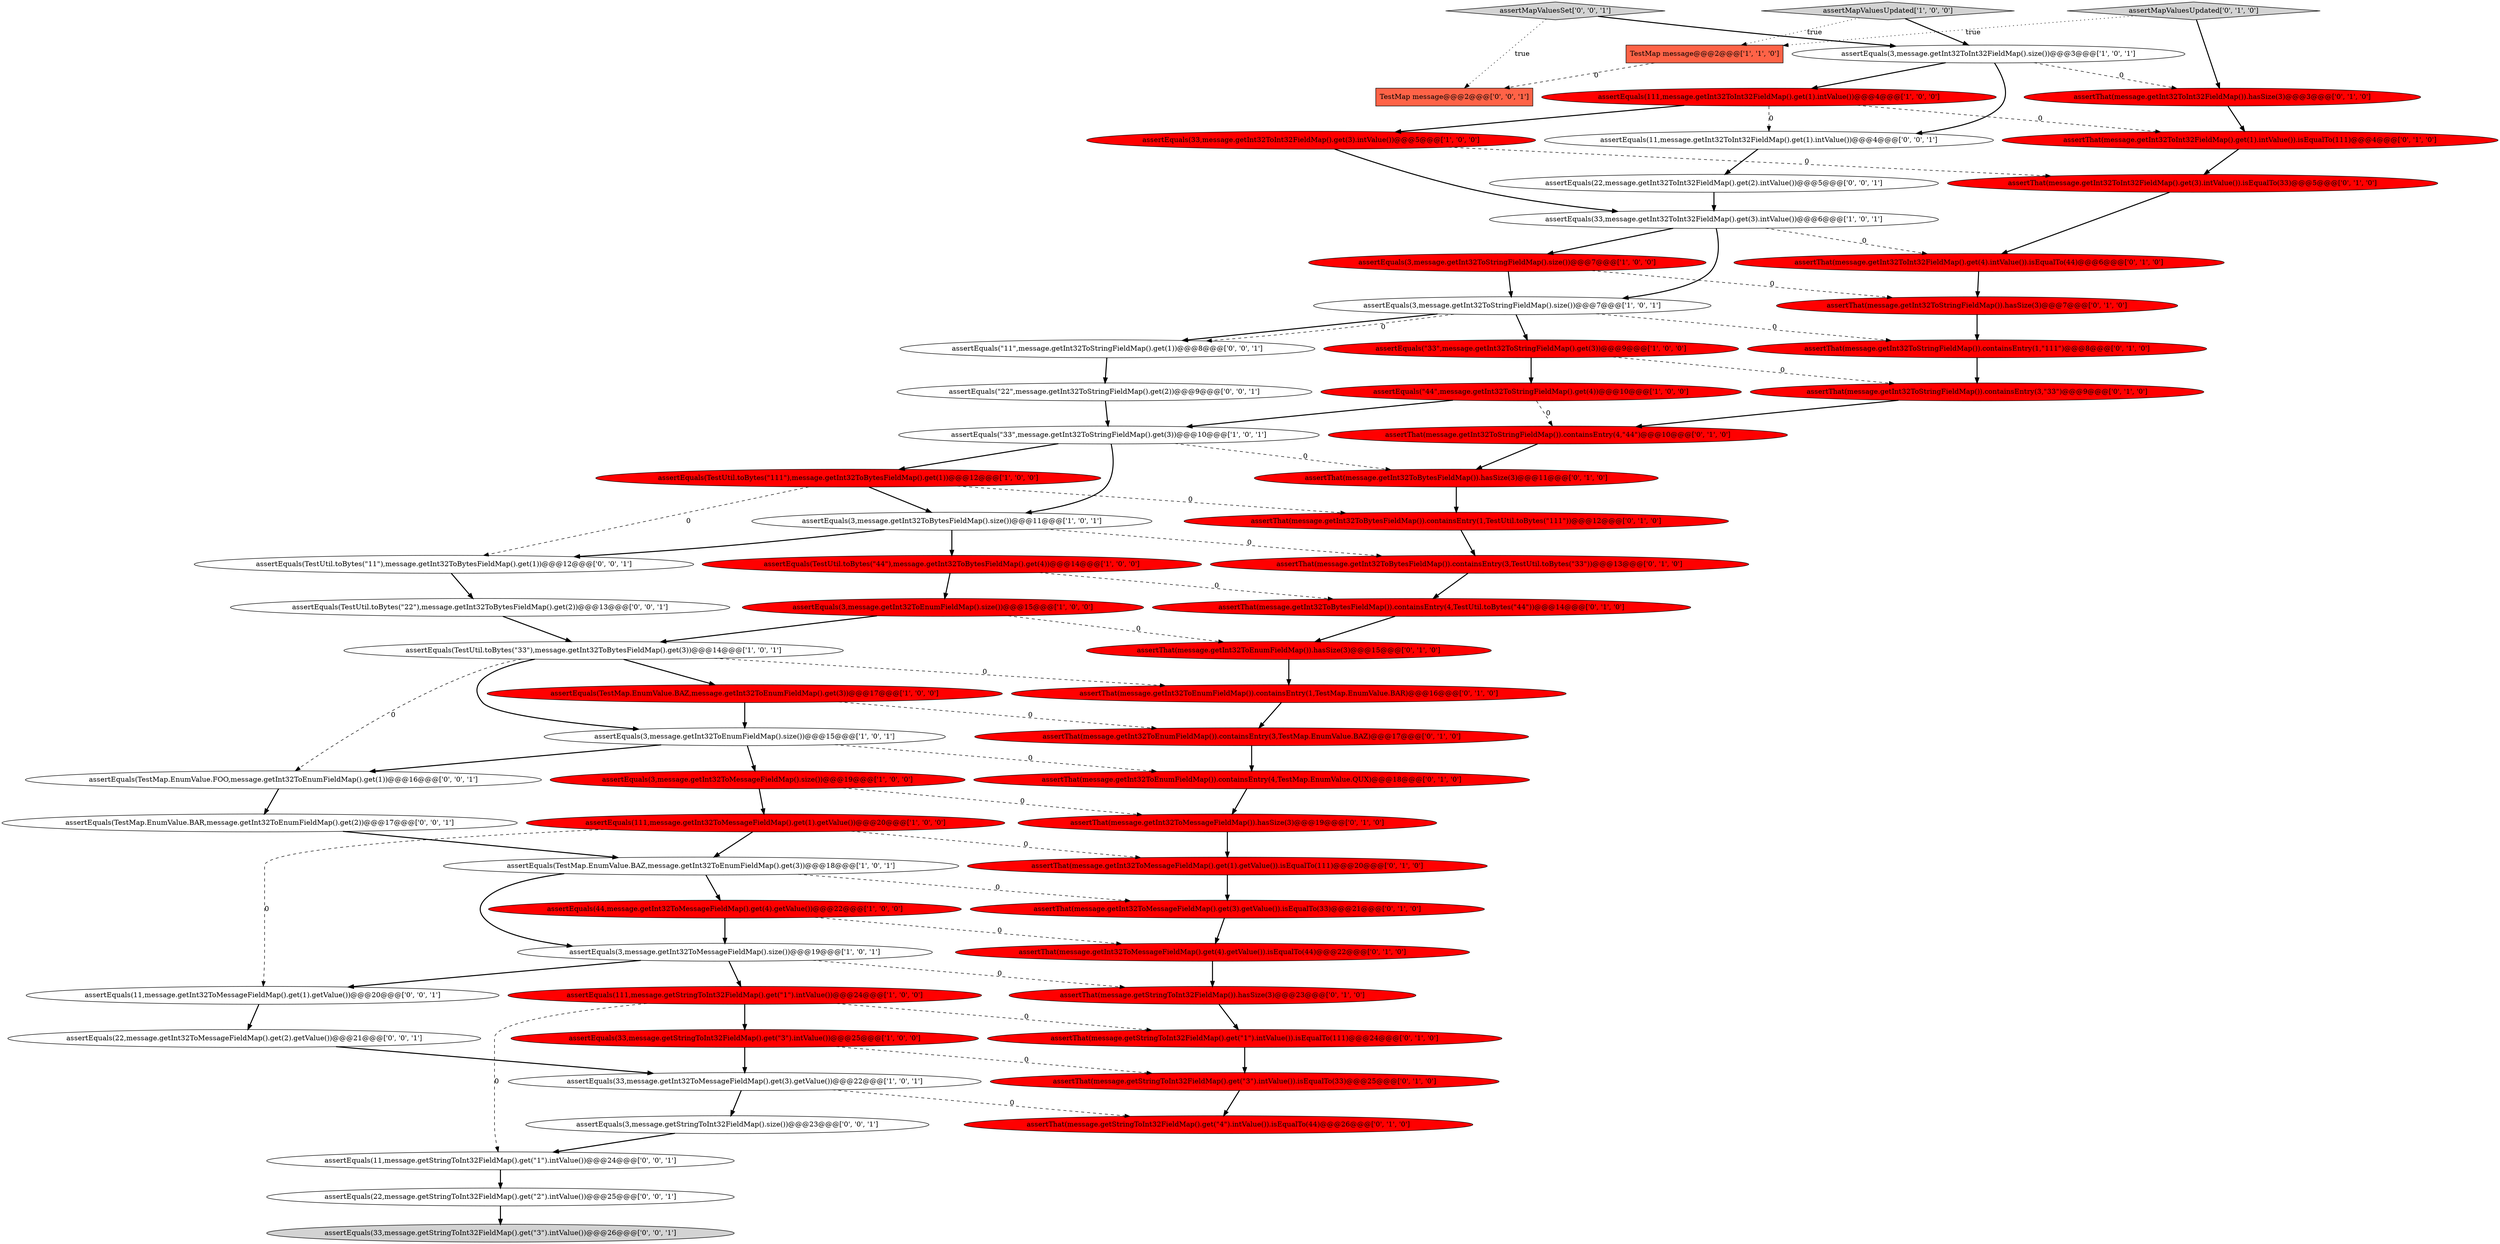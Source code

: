 digraph {
60 [style = filled, label = "assertEquals(TestUtil.toBytes(\"22\"),message.getInt32ToBytesFieldMap().get(2))@@@13@@@['0', '0', '1']", fillcolor = white, shape = ellipse image = "AAA0AAABBB3BBB"];
65 [style = filled, label = "assertEquals(22,message.getStringToInt32FieldMap().get(\"2\").intValue())@@@25@@@['0', '0', '1']", fillcolor = white, shape = ellipse image = "AAA0AAABBB3BBB"];
58 [style = filled, label = "assertEquals(22,message.getInt32ToInt32FieldMap().get(2).intValue())@@@5@@@['0', '0', '1']", fillcolor = white, shape = ellipse image = "AAA0AAABBB3BBB"];
33 [style = filled, label = "assertThat(message.getInt32ToMessageFieldMap()).hasSize(3)@@@19@@@['0', '1', '0']", fillcolor = red, shape = ellipse image = "AAA1AAABBB2BBB"];
37 [style = filled, label = "assertThat(message.getInt32ToStringFieldMap()).containsEntry(4,\"44\")@@@10@@@['0', '1', '0']", fillcolor = red, shape = ellipse image = "AAA1AAABBB2BBB"];
6 [style = filled, label = "assertEquals(33,message.getInt32ToInt32FieldMap().get(3).intValue())@@@5@@@['1', '0', '0']", fillcolor = red, shape = ellipse image = "AAA1AAABBB1BBB"];
66 [style = filled, label = "assertEquals(TestMap.EnumValue.FOO,message.getInt32ToEnumFieldMap().get(1))@@@16@@@['0', '0', '1']", fillcolor = white, shape = ellipse image = "AAA0AAABBB3BBB"];
53 [style = filled, label = "assertEquals(33,message.getStringToInt32FieldMap().get(\"3\").intValue())@@@26@@@['0', '0', '1']", fillcolor = lightgray, shape = ellipse image = "AAA0AAABBB3BBB"];
48 [style = filled, label = "assertThat(message.getStringToInt32FieldMap()).hasSize(3)@@@23@@@['0', '1', '0']", fillcolor = red, shape = ellipse image = "AAA1AAABBB2BBB"];
31 [style = filled, label = "assertThat(message.getInt32ToInt32FieldMap().get(1).intValue()).isEqualTo(111)@@@4@@@['0', '1', '0']", fillcolor = red, shape = ellipse image = "AAA1AAABBB2BBB"];
19 [style = filled, label = "assertEquals(33,message.getInt32ToMessageFieldMap().get(3).getValue())@@@22@@@['1', '0', '1']", fillcolor = white, shape = ellipse image = "AAA0AAABBB1BBB"];
17 [style = filled, label = "assertEquals(TestUtil.toBytes(\"111\"),message.getInt32ToBytesFieldMap().get(1))@@@12@@@['1', '0', '0']", fillcolor = red, shape = ellipse image = "AAA1AAABBB1BBB"];
54 [style = filled, label = "assertEquals(\"11\",message.getInt32ToStringFieldMap().get(1))@@@8@@@['0', '0', '1']", fillcolor = white, shape = ellipse image = "AAA0AAABBB3BBB"];
1 [style = filled, label = "assertEquals(TestUtil.toBytes(\"44\"),message.getInt32ToBytesFieldMap().get(4))@@@14@@@['1', '0', '0']", fillcolor = red, shape = ellipse image = "AAA1AAABBB1BBB"];
40 [style = filled, label = "assertThat(message.getInt32ToEnumFieldMap()).containsEntry(4,TestMap.EnumValue.QUX)@@@18@@@['0', '1', '0']", fillcolor = red, shape = ellipse image = "AAA1AAABBB2BBB"];
42 [style = filled, label = "assertThat(message.getStringToInt32FieldMap().get(\"1\").intValue()).isEqualTo(111)@@@24@@@['0', '1', '0']", fillcolor = red, shape = ellipse image = "AAA1AAABBB2BBB"];
44 [style = filled, label = "assertThat(message.getInt32ToStringFieldMap()).hasSize(3)@@@7@@@['0', '1', '0']", fillcolor = red, shape = ellipse image = "AAA1AAABBB2BBB"];
47 [style = filled, label = "assertThat(message.getInt32ToEnumFieldMap()).containsEntry(1,TestMap.EnumValue.BAR)@@@16@@@['0', '1', '0']", fillcolor = red, shape = ellipse image = "AAA1AAABBB2BBB"];
51 [style = filled, label = "assertEquals(TestMap.EnumValue.BAR,message.getInt32ToEnumFieldMap().get(2))@@@17@@@['0', '0', '1']", fillcolor = white, shape = ellipse image = "AAA0AAABBB3BBB"];
52 [style = filled, label = "assertEquals(3,message.getStringToInt32FieldMap().size())@@@23@@@['0', '0', '1']", fillcolor = white, shape = ellipse image = "AAA0AAABBB3BBB"];
56 [style = filled, label = "assertEquals(11,message.getInt32ToInt32FieldMap().get(1).intValue())@@@4@@@['0', '0', '1']", fillcolor = white, shape = ellipse image = "AAA0AAABBB3BBB"];
8 [style = filled, label = "assertEquals(33,message.getInt32ToInt32FieldMap().get(3).intValue())@@@6@@@['1', '0', '1']", fillcolor = white, shape = ellipse image = "AAA0AAABBB1BBB"];
30 [style = filled, label = "assertThat(message.getInt32ToBytesFieldMap()).hasSize(3)@@@11@@@['0', '1', '0']", fillcolor = red, shape = ellipse image = "AAA1AAABBB2BBB"];
34 [style = filled, label = "assertThat(message.getInt32ToMessageFieldMap().get(3).getValue()).isEqualTo(33)@@@21@@@['0', '1', '0']", fillcolor = red, shape = ellipse image = "AAA1AAABBB2BBB"];
49 [style = filled, label = "assertThat(message.getInt32ToEnumFieldMap()).containsEntry(3,TestMap.EnumValue.BAZ)@@@17@@@['0', '1', '0']", fillcolor = red, shape = ellipse image = "AAA1AAABBB2BBB"];
18 [style = filled, label = "assertEquals(3,message.getInt32ToStringFieldMap().size())@@@7@@@['1', '0', '0']", fillcolor = red, shape = ellipse image = "AAA1AAABBB1BBB"];
20 [style = filled, label = "assertEquals(44,message.getInt32ToMessageFieldMap().get(4).getValue())@@@22@@@['1', '0', '0']", fillcolor = red, shape = ellipse image = "AAA1AAABBB1BBB"];
57 [style = filled, label = "assertEquals(22,message.getInt32ToMessageFieldMap().get(2).getValue())@@@21@@@['0', '0', '1']", fillcolor = white, shape = ellipse image = "AAA0AAABBB3BBB"];
5 [style = filled, label = "assertEquals(3,message.getInt32ToMessageFieldMap().size())@@@19@@@['1', '0', '0']", fillcolor = red, shape = ellipse image = "AAA1AAABBB1BBB"];
16 [style = filled, label = "assertEquals(3,message.getInt32ToBytesFieldMap().size())@@@11@@@['1', '0', '1']", fillcolor = white, shape = ellipse image = "AAA0AAABBB1BBB"];
50 [style = filled, label = "assertThat(message.getStringToInt32FieldMap().get(\"3\").intValue()).isEqualTo(33)@@@25@@@['0', '1', '0']", fillcolor = red, shape = ellipse image = "AAA1AAABBB2BBB"];
21 [style = filled, label = "assertEquals(\"44\",message.getInt32ToStringFieldMap().get(4))@@@10@@@['1', '0', '0']", fillcolor = red, shape = ellipse image = "AAA1AAABBB1BBB"];
36 [style = filled, label = "assertThat(message.getInt32ToStringFieldMap()).containsEntry(1,\"111\")@@@8@@@['0', '1', '0']", fillcolor = red, shape = ellipse image = "AAA1AAABBB2BBB"];
59 [style = filled, label = "assertEquals(11,message.getInt32ToMessageFieldMap().get(1).getValue())@@@20@@@['0', '0', '1']", fillcolor = white, shape = ellipse image = "AAA0AAABBB3BBB"];
3 [style = filled, label = "assertEquals(111,message.getInt32ToMessageFieldMap().get(1).getValue())@@@20@@@['1', '0', '0']", fillcolor = red, shape = ellipse image = "AAA1AAABBB1BBB"];
24 [style = filled, label = "assertEquals(3,message.getInt32ToStringFieldMap().size())@@@7@@@['1', '0', '1']", fillcolor = white, shape = ellipse image = "AAA0AAABBB1BBB"];
61 [style = filled, label = "assertMapValuesSet['0', '0', '1']", fillcolor = lightgray, shape = diamond image = "AAA0AAABBB3BBB"];
7 [style = filled, label = "assertEquals(TestUtil.toBytes(\"33\"),message.getInt32ToBytesFieldMap().get(3))@@@14@@@['1', '0', '1']", fillcolor = white, shape = ellipse image = "AAA0AAABBB1BBB"];
12 [style = filled, label = "assertEquals(111,message.getInt32ToInt32FieldMap().get(1).intValue())@@@4@@@['1', '0', '0']", fillcolor = red, shape = ellipse image = "AAA1AAABBB1BBB"];
38 [style = filled, label = "assertThat(message.getInt32ToMessageFieldMap().get(4).getValue()).isEqualTo(44)@@@22@@@['0', '1', '0']", fillcolor = red, shape = ellipse image = "AAA1AAABBB2BBB"];
10 [style = filled, label = "assertEquals(33,message.getStringToInt32FieldMap().get(\"3\").intValue())@@@25@@@['1', '0', '0']", fillcolor = red, shape = ellipse image = "AAA1AAABBB1BBB"];
62 [style = filled, label = "TestMap message@@@2@@@['0', '0', '1']", fillcolor = tomato, shape = box image = "AAA0AAABBB3BBB"];
9 [style = filled, label = "assertEquals(3,message.getInt32ToInt32FieldMap().size())@@@3@@@['1', '0', '1']", fillcolor = white, shape = ellipse image = "AAA0AAABBB1BBB"];
46 [style = filled, label = "assertThat(message.getInt32ToInt32FieldMap().get(4).intValue()).isEqualTo(44)@@@6@@@['0', '1', '0']", fillcolor = red, shape = ellipse image = "AAA1AAABBB2BBB"];
23 [style = filled, label = "assertEquals(TestMap.EnumValue.BAZ,message.getInt32ToEnumFieldMap().get(3))@@@17@@@['1', '0', '0']", fillcolor = red, shape = ellipse image = "AAA1AAABBB1BBB"];
22 [style = filled, label = "assertEquals(TestMap.EnumValue.BAZ,message.getInt32ToEnumFieldMap().get(3))@@@18@@@['1', '0', '1']", fillcolor = white, shape = ellipse image = "AAA0AAABBB1BBB"];
43 [style = filled, label = "assertThat(message.getStringToInt32FieldMap().get(\"4\").intValue()).isEqualTo(44)@@@26@@@['0', '1', '0']", fillcolor = red, shape = ellipse image = "AAA1AAABBB2BBB"];
0 [style = filled, label = "assertEquals(3,message.getInt32ToEnumFieldMap().size())@@@15@@@['1', '0', '1']", fillcolor = white, shape = ellipse image = "AAA0AAABBB1BBB"];
25 [style = filled, label = "assertEquals(\"33\",message.getInt32ToStringFieldMap().get(3))@@@9@@@['1', '0', '0']", fillcolor = red, shape = ellipse image = "AAA1AAABBB1BBB"];
64 [style = filled, label = "assertEquals(11,message.getStringToInt32FieldMap().get(\"1\").intValue())@@@24@@@['0', '0', '1']", fillcolor = white, shape = ellipse image = "AAA0AAABBB3BBB"];
11 [style = filled, label = "assertEquals(\"33\",message.getInt32ToStringFieldMap().get(3))@@@10@@@['1', '0', '1']", fillcolor = white, shape = ellipse image = "AAA0AAABBB1BBB"];
26 [style = filled, label = "assertThat(message.getInt32ToStringFieldMap()).containsEntry(3,\"33\")@@@9@@@['0', '1', '0']", fillcolor = red, shape = ellipse image = "AAA1AAABBB2BBB"];
63 [style = filled, label = "assertEquals(TestUtil.toBytes(\"11\"),message.getInt32ToBytesFieldMap().get(1))@@@12@@@['0', '0', '1']", fillcolor = white, shape = ellipse image = "AAA0AAABBB3BBB"];
13 [style = filled, label = "assertMapValuesUpdated['1', '0', '0']", fillcolor = lightgray, shape = diamond image = "AAA0AAABBB1BBB"];
2 [style = filled, label = "assertEquals(111,message.getStringToInt32FieldMap().get(\"1\").intValue())@@@24@@@['1', '0', '0']", fillcolor = red, shape = ellipse image = "AAA1AAABBB1BBB"];
14 [style = filled, label = "TestMap message@@@2@@@['1', '1', '0']", fillcolor = tomato, shape = box image = "AAA0AAABBB1BBB"];
27 [style = filled, label = "assertThat(message.getInt32ToInt32FieldMap()).hasSize(3)@@@3@@@['0', '1', '0']", fillcolor = red, shape = ellipse image = "AAA1AAABBB2BBB"];
15 [style = filled, label = "assertEquals(3,message.getInt32ToEnumFieldMap().size())@@@15@@@['1', '0', '0']", fillcolor = red, shape = ellipse image = "AAA1AAABBB1BBB"];
41 [style = filled, label = "assertMapValuesUpdated['0', '1', '0']", fillcolor = lightgray, shape = diamond image = "AAA0AAABBB2BBB"];
4 [style = filled, label = "assertEquals(3,message.getInt32ToMessageFieldMap().size())@@@19@@@['1', '0', '1']", fillcolor = white, shape = ellipse image = "AAA0AAABBB1BBB"];
55 [style = filled, label = "assertEquals(\"22\",message.getInt32ToStringFieldMap().get(2))@@@9@@@['0', '0', '1']", fillcolor = white, shape = ellipse image = "AAA0AAABBB3BBB"];
32 [style = filled, label = "assertThat(message.getInt32ToInt32FieldMap().get(3).intValue()).isEqualTo(33)@@@5@@@['0', '1', '0']", fillcolor = red, shape = ellipse image = "AAA1AAABBB2BBB"];
35 [style = filled, label = "assertThat(message.getInt32ToMessageFieldMap().get(1).getValue()).isEqualTo(111)@@@20@@@['0', '1', '0']", fillcolor = red, shape = ellipse image = "AAA1AAABBB2BBB"];
39 [style = filled, label = "assertThat(message.getInt32ToBytesFieldMap()).containsEntry(3,TestUtil.toBytes(\"33\"))@@@13@@@['0', '1', '0']", fillcolor = red, shape = ellipse image = "AAA1AAABBB2BBB"];
45 [style = filled, label = "assertThat(message.getInt32ToBytesFieldMap()).containsEntry(4,TestUtil.toBytes(\"44\"))@@@14@@@['0', '1', '0']", fillcolor = red, shape = ellipse image = "AAA1AAABBB2BBB"];
29 [style = filled, label = "assertThat(message.getInt32ToEnumFieldMap()).hasSize(3)@@@15@@@['0', '1', '0']", fillcolor = red, shape = ellipse image = "AAA1AAABBB2BBB"];
28 [style = filled, label = "assertThat(message.getInt32ToBytesFieldMap()).containsEntry(1,TestUtil.toBytes(\"111\"))@@@12@@@['0', '1', '0']", fillcolor = red, shape = ellipse image = "AAA1AAABBB2BBB"];
7->66 [style = dashed, label="0"];
5->3 [style = bold, label=""];
54->55 [style = bold, label=""];
2->42 [style = dashed, label="0"];
61->62 [style = dotted, label="true"];
52->64 [style = bold, label=""];
10->50 [style = dashed, label="0"];
10->19 [style = bold, label=""];
12->31 [style = dashed, label="0"];
59->57 [style = bold, label=""];
9->27 [style = dashed, label="0"];
21->37 [style = dashed, label="0"];
23->49 [style = dashed, label="0"];
41->14 [style = dotted, label="true"];
22->34 [style = dashed, label="0"];
2->64 [style = dashed, label="0"];
1->45 [style = dashed, label="0"];
22->4 [style = bold, label=""];
47->49 [style = bold, label=""];
17->28 [style = dashed, label="0"];
4->59 [style = bold, label=""];
30->28 [style = bold, label=""];
9->56 [style = bold, label=""];
0->66 [style = bold, label=""];
20->38 [style = dashed, label="0"];
55->11 [style = bold, label=""];
49->40 [style = bold, label=""];
17->16 [style = bold, label=""];
25->21 [style = bold, label=""];
16->39 [style = dashed, label="0"];
29->47 [style = bold, label=""];
11->16 [style = bold, label=""];
50->43 [style = bold, label=""];
8->18 [style = bold, label=""];
6->32 [style = dashed, label="0"];
27->31 [style = bold, label=""];
39->45 [style = bold, label=""];
7->0 [style = bold, label=""];
15->29 [style = dashed, label="0"];
4->2 [style = bold, label=""];
8->46 [style = dashed, label="0"];
45->29 [style = bold, label=""];
56->58 [style = bold, label=""];
22->20 [style = bold, label=""];
21->11 [style = bold, label=""];
7->23 [style = bold, label=""];
5->33 [style = dashed, label="0"];
66->51 [style = bold, label=""];
11->17 [style = bold, label=""];
26->37 [style = bold, label=""];
65->53 [style = bold, label=""];
34->38 [style = bold, label=""];
35->34 [style = bold, label=""];
24->36 [style = dashed, label="0"];
8->24 [style = bold, label=""];
46->44 [style = bold, label=""];
18->24 [style = bold, label=""];
3->35 [style = dashed, label="0"];
32->46 [style = bold, label=""];
41->27 [style = bold, label=""];
25->26 [style = dashed, label="0"];
58->8 [style = bold, label=""];
31->32 [style = bold, label=""];
37->30 [style = bold, label=""];
28->39 [style = bold, label=""];
57->19 [style = bold, label=""];
38->48 [style = bold, label=""];
2->10 [style = bold, label=""];
23->0 [style = bold, label=""];
18->44 [style = dashed, label="0"];
40->33 [style = bold, label=""];
63->60 [style = bold, label=""];
16->63 [style = bold, label=""];
16->1 [style = bold, label=""];
24->25 [style = bold, label=""];
64->65 [style = bold, label=""];
9->12 [style = bold, label=""];
13->9 [style = bold, label=""];
13->14 [style = dotted, label="true"];
4->48 [style = dashed, label="0"];
0->5 [style = bold, label=""];
7->47 [style = dashed, label="0"];
33->35 [style = bold, label=""];
42->50 [style = bold, label=""];
44->36 [style = bold, label=""];
15->7 [style = bold, label=""];
1->15 [style = bold, label=""];
14->62 [style = dashed, label="0"];
3->59 [style = dashed, label="0"];
36->26 [style = bold, label=""];
61->9 [style = bold, label=""];
48->42 [style = bold, label=""];
12->6 [style = bold, label=""];
3->22 [style = bold, label=""];
20->4 [style = bold, label=""];
24->54 [style = bold, label=""];
24->54 [style = dashed, label="0"];
60->7 [style = bold, label=""];
51->22 [style = bold, label=""];
19->43 [style = dashed, label="0"];
17->63 [style = dashed, label="0"];
6->8 [style = bold, label=""];
12->56 [style = dashed, label="0"];
11->30 [style = dashed, label="0"];
0->40 [style = dashed, label="0"];
19->52 [style = bold, label=""];
}
